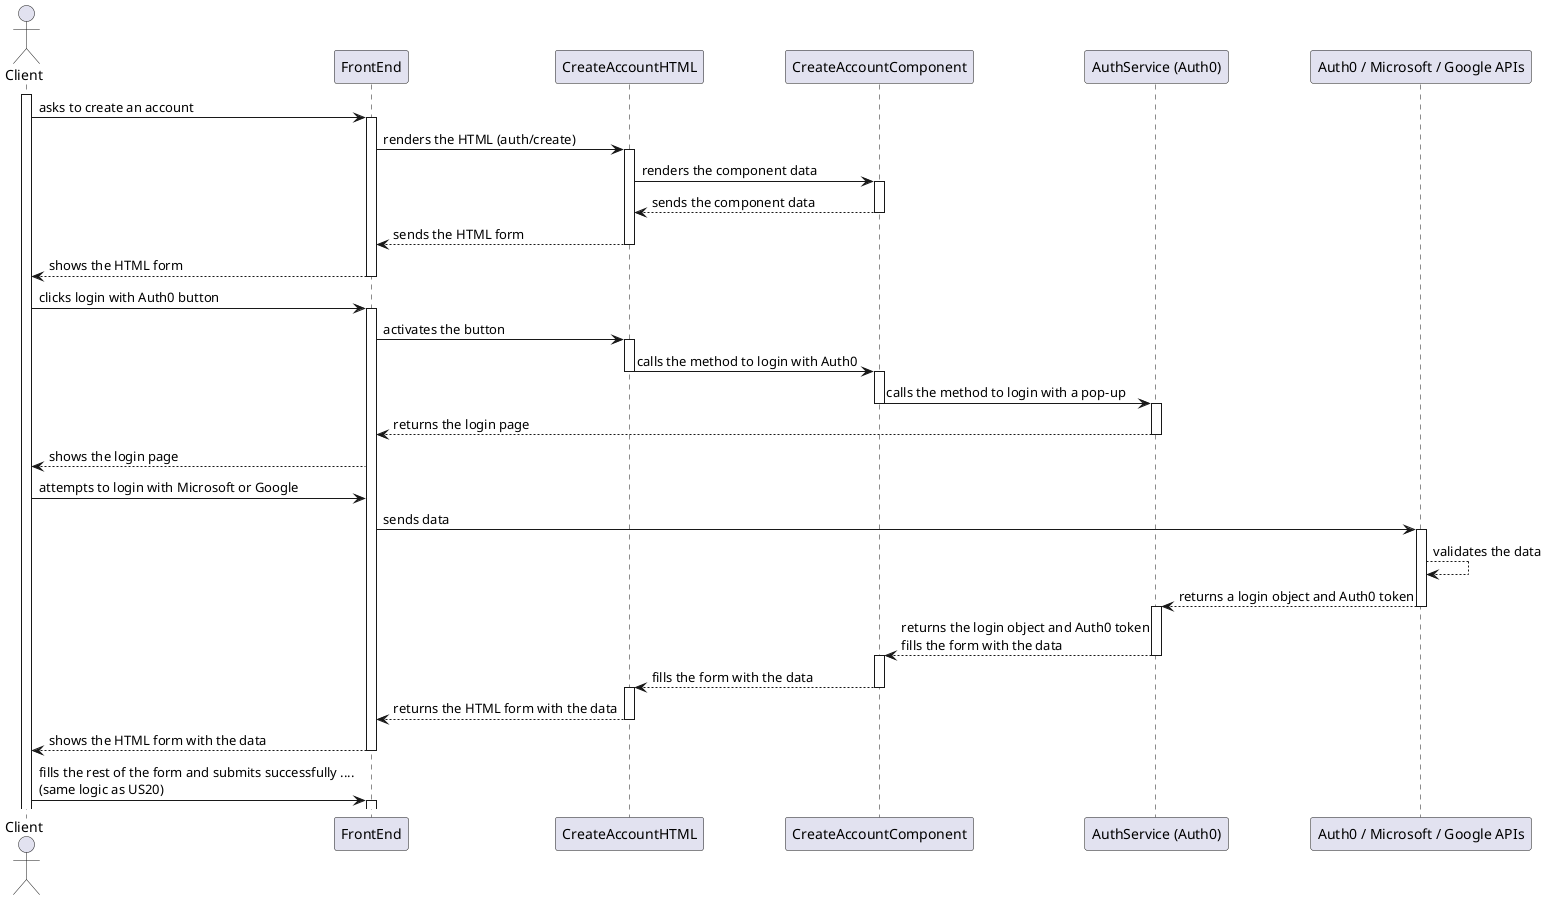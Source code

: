 @startuml
'https://plantuml.com/sequence-diagram

actor "Client" as user
participant "FrontEnd" as FE
participant "CreateAccountHTML" as HTML
participant "CreateAccountComponent" as COMP
'participant "AuthService" as SERV
'note over SERV : The name of the service was changed to \nAuthServiceManual because Auth0 has a \nservice with the same name
participant "AuthService (Auth0)" as AUTH0
participant "Auth0 / Microsoft / Google APIs" as API

activate user
user -> FE: asks to create an account
activate FE
FE -> HTML: renders the HTML (auth/create)
activate HTML
HTML -> COMP: renders the component data
activate COMP
COMP --> HTML : sends the component data
deactivate COMP
HTML --> FE: sends the HTML form
deactivate HTML
FE --> user: shows the HTML form
deactivate FE
user -> FE: clicks login with Auth0 button
activate FE
FE -> HTML: activates the button
activate HTML
HTML -> COMP: calls the method to login with Auth0
deactivate HTML
activate COMP
COMP -> AUTH0: calls the method to login with a pop-up
deactivate COMP
activate AUTH0
AUTH0 --> FE: returns the login page
deactivate AUTH0
FE --> user: shows the login page
user -> FE: attempts to login with Microsoft or Google
FE -> API: sends data
activate API
API --> API : validates the data
API --> AUTH0: returns a login object and Auth0 token
deactivate API
activate AUTH0
AUTH0 --> COMP: returns the login object and Auth0 token\nfills the form with the data
deactivate AUTH0
activate COMP
COMP --> HTML: fills the form with the data
deactivate COMP
activate HTML
HTML --> FE: returns the HTML form with the data
deactivate HTML
FE --> user: shows the HTML form with the data
deactivate FE
user -> FE: fills the rest of the form and submits successfully ....\n(same logic as US20)
activate FE

@enduml
